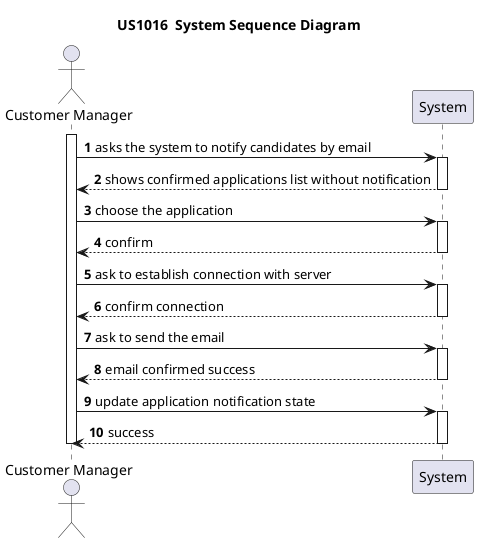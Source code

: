 @startuml US1014_SSD
autonumber
title US1016  System Sequence Diagram

actor "Customer Manager" as USER
participant "System" as SYS

activate USER

USER -> SYS : asks the system to notify candidates by email

activate SYS
SYS --> USER : shows confirmed applications list without notification
deactivate SYS
USER -> SYS : choose the application

activate SYS
SYS --> USER: confirm
deactivate SYS

USER -> SYS: ask to establish connection with server
activate SYS
SYS --> USER: confirm connection
deactivate SYS

USER -> SYS:ask to send the email
activate SYS
SYS --> USER :email confirmed success
deactivate SYS

USER -> SYS:update application notification state
activate SYS
SYS --> USER : success
deactivate SYS

deactivate USER

@enduml